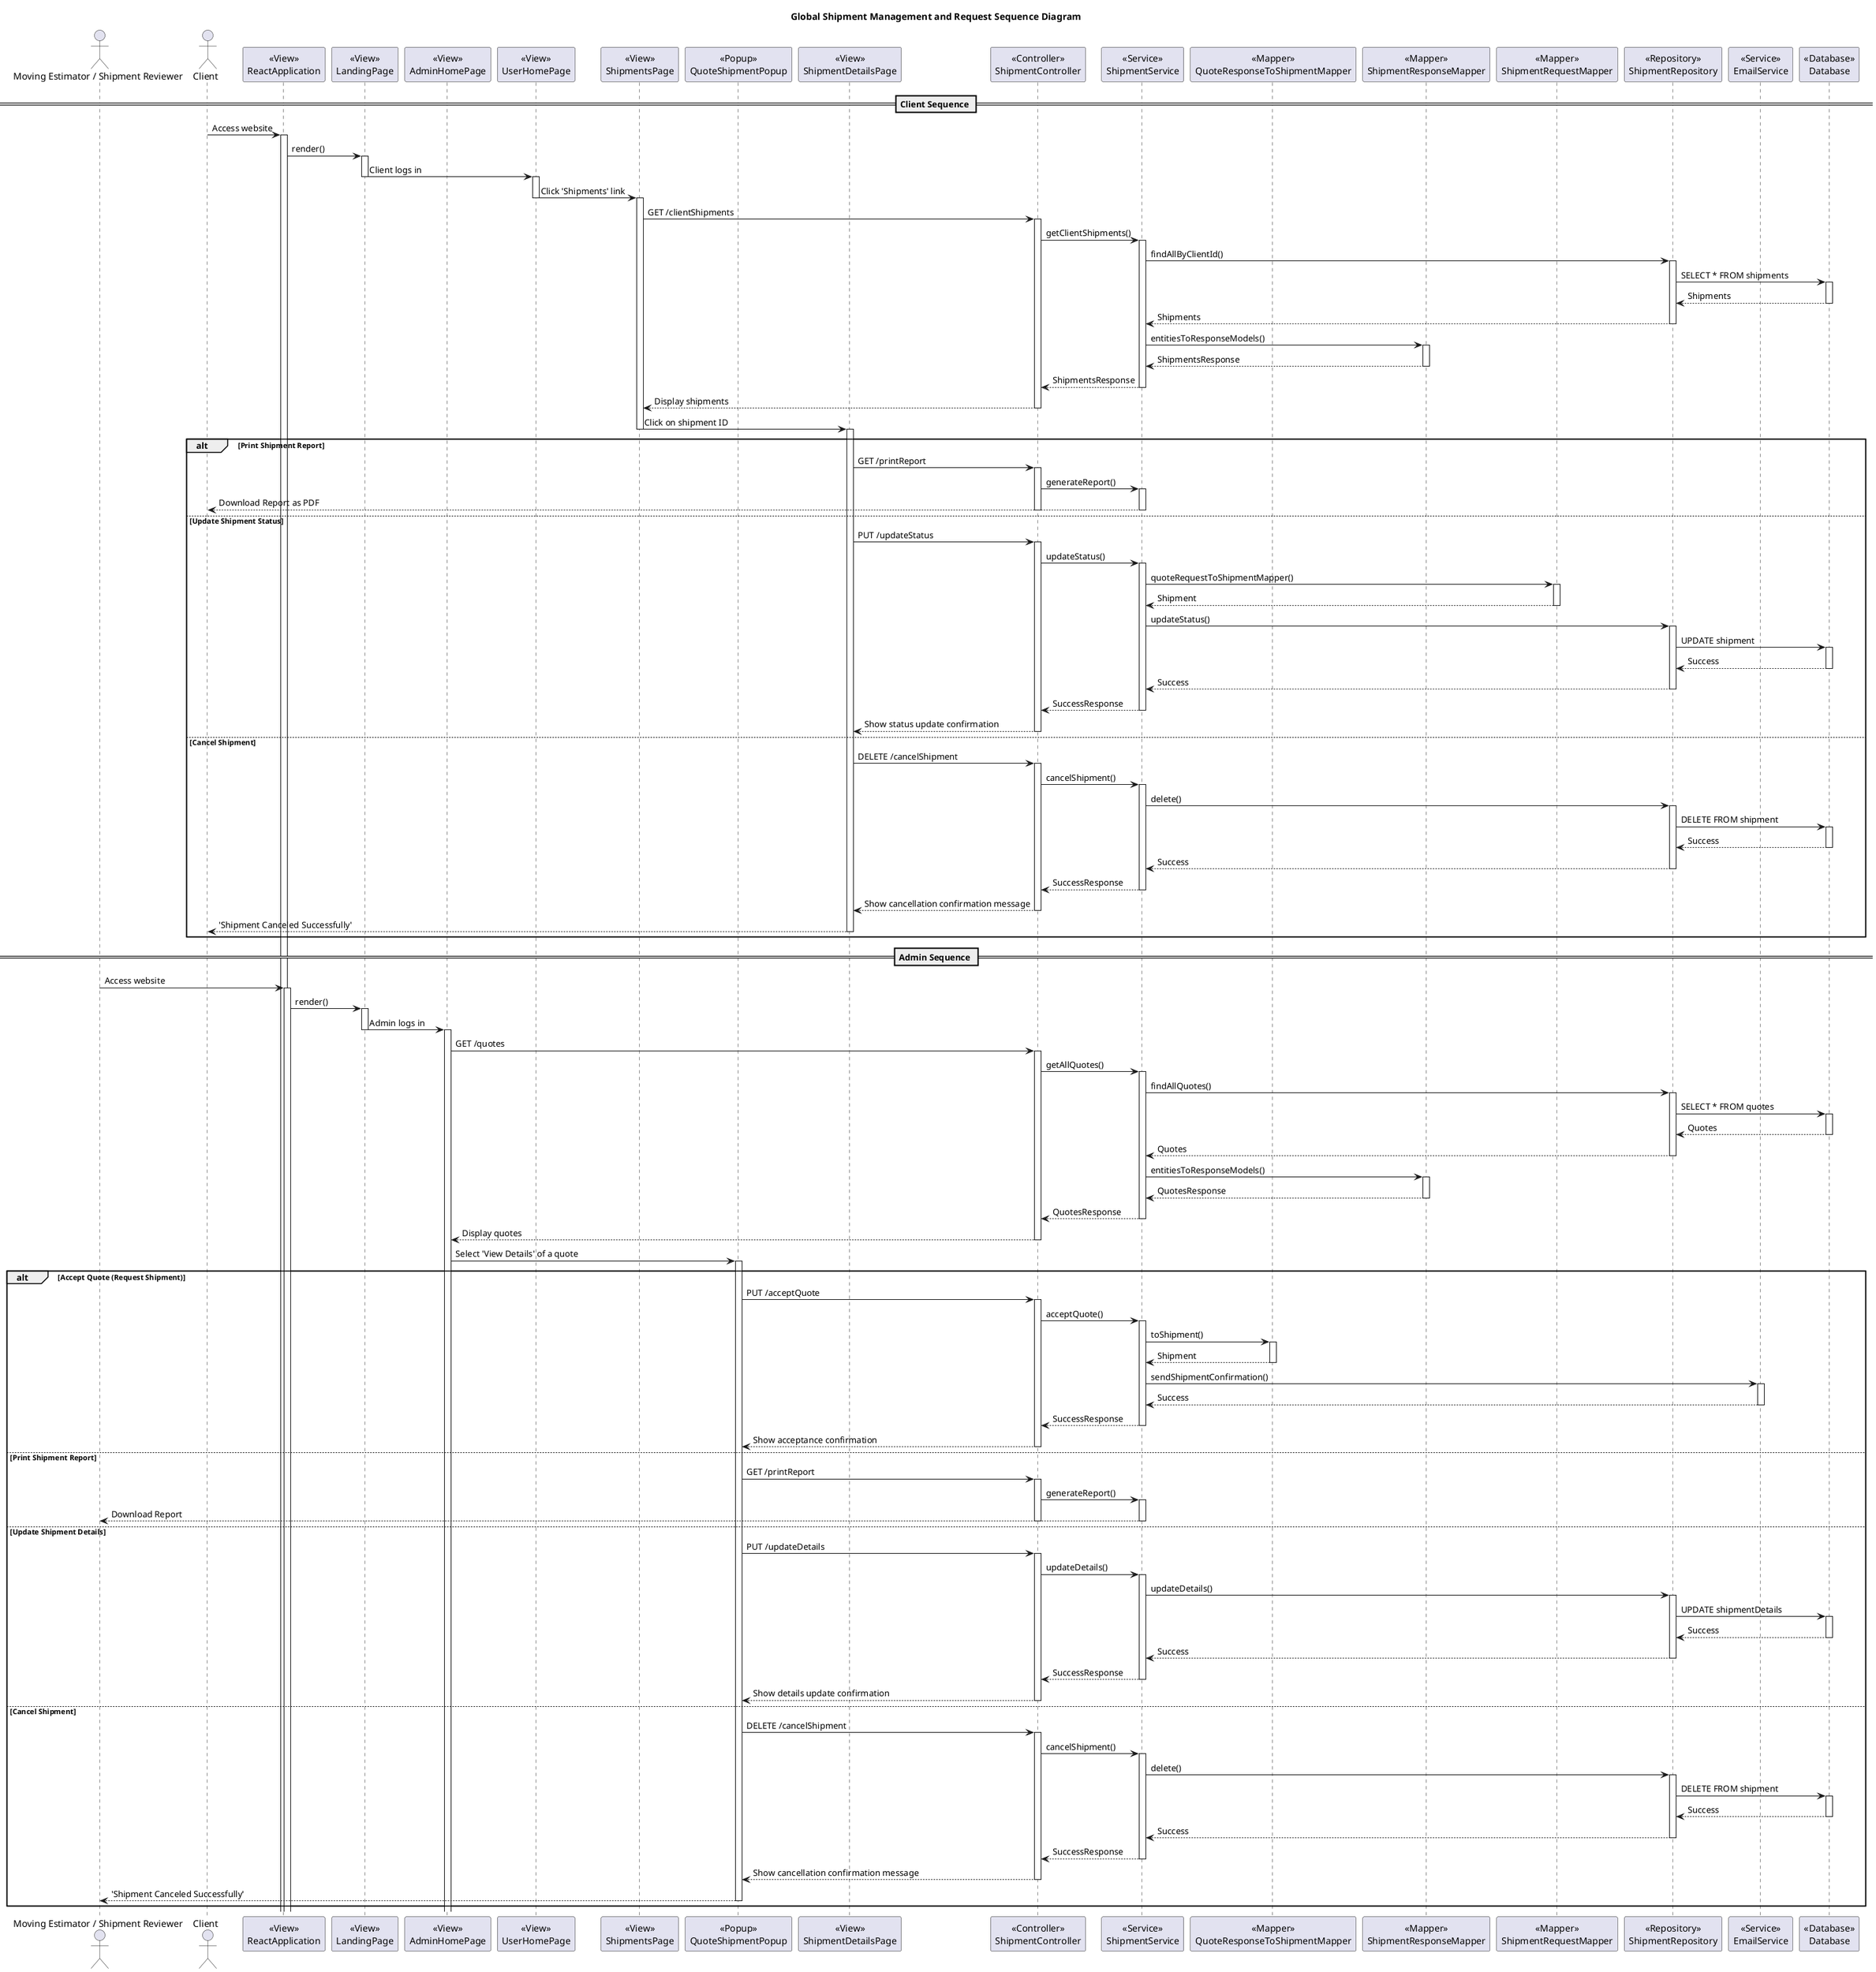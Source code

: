 @startuml
title Global Shipment Management and Request Sequence Diagram

actor "Moving Estimator / Shipment Reviewer" as Admin
actor Client

participant ReactApplication as "<<View>>\nReactApplication"
participant LandingPage as "<<View>>\nLandingPage"
participant AdminHomePage as "<<View>>\nAdminHomePage"
participant UserHomePage as "<<View>>\nUserHomePage"
participant ShipmentsPage as "<<View>>\nShipmentsPage"
participant QuoteShipmentPopup as "<<Popup>>\nQuoteShipmentPopup"
participant ShipmentDetailsPage as "<<View>>\nShipmentDetailsPage"
participant ShipmentController as "<<Controller>>\nShipmentController"
participant ShipmentService as "<<Service>>\nShipmentService"
participant QuoteResponseToShipmentMapper as "<<Mapper>>\nQuoteResponseToShipmentMapper"
participant ShipmentResponseMapper as "<<Mapper>>\nShipmentResponseMapper"
participant ShipmentRequestMapper as "<<Mapper>>\nShipmentRequestMapper"
participant ShipmentRepository as "<<Repository>>\nShipmentRepository"
participant EmailService as "<<Service>>\nEmailService"
participant Database as "<<Database>>\nDatabase"


== Client Sequence ==

Client -> ReactApplication : Access website
activate ReactApplication

ReactApplication -> LandingPage : render()
activate LandingPage

LandingPage -> UserHomePage : Client logs in
deactivate LandingPage
activate UserHomePage

UserHomePage -> ShipmentsPage : Click 'Shipments' link
deactivate UserHomePage
activate ShipmentsPage

ShipmentsPage -> ShipmentController : GET /clientShipments
activate ShipmentController

ShipmentController -> ShipmentService : getClientShipments()
activate ShipmentService

ShipmentService -> ShipmentRepository : findAllByClientId()
activate ShipmentRepository

ShipmentRepository -> Database : SELECT * FROM shipments
activate Database
Database --> ShipmentRepository : Shipments
deactivate Database

ShipmentRepository --> ShipmentService : Shipments
deactivate ShipmentRepository

ShipmentService -> ShipmentResponseMapper : entitiesToResponseModels()
activate ShipmentResponseMapper
ShipmentResponseMapper --> ShipmentService : ShipmentsResponse
deactivate ShipmentResponseMapper

ShipmentService --> ShipmentController : ShipmentsResponse
deactivate ShipmentService

ShipmentController --> ShipmentsPage : Display shipments
deactivate ShipmentController

ShipmentsPage -> ShipmentDetailsPage : Click on shipment ID
deactivate ShipmentsPage
activate ShipmentDetailsPage

alt Print Shipment Report
    ShipmentDetailsPage -> ShipmentController : GET /printReport
    activate ShipmentController
    ShipmentController -> ShipmentService : generateReport()
    activate ShipmentService
    ShipmentService --> Client : Download Report as PDF
    deactivate ShipmentService
    deactivate ShipmentController
else Update Shipment Status
    ShipmentDetailsPage -> ShipmentController : PUT /updateStatus
    activate ShipmentController
    ShipmentController -> ShipmentService : updateStatus()
    activate ShipmentService
    ShipmentService -> ShipmentRequestMapper : quoteRequestToShipmentMapper()
    activate ShipmentRequestMapper
    ShipmentRequestMapper --> ShipmentService : Shipment
    deactivate ShipmentRequestMapper
    ShipmentService -> ShipmentRepository : updateStatus()
    activate ShipmentRepository
    ShipmentRepository -> Database : UPDATE shipment
    activate Database
    Database --> ShipmentRepository : Success
    deactivate Database
    ShipmentRepository --> ShipmentService : Success
    deactivate ShipmentRepository
    ShipmentService --> ShipmentController : SuccessResponse
    deactivate ShipmentService
    ShipmentController --> ShipmentDetailsPage : Show status update confirmation
    deactivate ShipmentController
else Cancel Shipment
    ShipmentDetailsPage -> ShipmentController : DELETE /cancelShipment
    activate ShipmentController
    ShipmentController -> ShipmentService : cancelShipment()
    activate ShipmentService
    ShipmentService -> ShipmentRepository : delete()
    activate ShipmentRepository
    ShipmentRepository -> Database : DELETE FROM shipment
    activate Database
    Database --> ShipmentRepository : Success
    deactivate Database
    ShipmentRepository --> ShipmentService : Success
    deactivate ShipmentRepository
    ShipmentService --> ShipmentController : SuccessResponse
    deactivate ShipmentService
    ShipmentController --> ShipmentDetailsPage : Show cancellation confirmation message
    deactivate ShipmentController
    ShipmentDetailsPage --> Client : 'Shipment Canceled Successfully'
    deactivate ShipmentDetailsPage
end


== Admin Sequence ==

Admin -> ReactApplication : Access website
activate ReactApplication

ReactApplication -> LandingPage : render()
activate LandingPage

LandingPage -> AdminHomePage : Admin logs in
deactivate LandingPage
activate AdminHomePage

AdminHomePage -> ShipmentController : GET /quotes
activate ShipmentController

ShipmentController -> ShipmentService : getAllQuotes()
activate ShipmentService

ShipmentService -> ShipmentRepository : findAllQuotes()
activate ShipmentRepository

ShipmentRepository -> Database : SELECT * FROM quotes
activate Database
Database --> ShipmentRepository : Quotes
deactivate Database

ShipmentRepository --> ShipmentService : Quotes
deactivate ShipmentRepository

ShipmentService -> ShipmentResponseMapper : entitiesToResponseModels()
activate ShipmentResponseMapper
ShipmentResponseMapper --> ShipmentService : QuotesResponse
deactivate ShipmentResponseMapper

ShipmentService --> ShipmentController : QuotesResponse
deactivate ShipmentService

ShipmentController --> AdminHomePage : Display quotes
deactivate ShipmentController

AdminHomePage -> QuoteShipmentPopup : Select 'View Details' of a quote
activate QuoteShipmentPopup

alt Accept Quote (Request Shipment)
    QuoteShipmentPopup -> ShipmentController : PUT /acceptQuote
    activate ShipmentController
    ShipmentController -> ShipmentService : acceptQuote()
    activate ShipmentService
    ShipmentService -> QuoteResponseToShipmentMapper : toShipment()
    activate QuoteResponseToShipmentMapper
    QuoteResponseToShipmentMapper --> ShipmentService : Shipment
    deactivate QuoteResponseToShipmentMapper
    ShipmentService -> EmailService : sendShipmentConfirmation()
    activate EmailService
    EmailService --> ShipmentService : Success
    deactivate EmailService
    ShipmentService --> ShipmentController : SuccessResponse
    deactivate ShipmentService
    ShipmentController --> QuoteShipmentPopup : Show acceptance confirmation
    deactivate ShipmentController
else Print Shipment Report
    QuoteShipmentPopup -> ShipmentController : GET /printReport
    activate ShipmentController
    ShipmentController -> ShipmentService : generateReport()
    activate ShipmentService
    ShipmentService --> Admin : Download Report
    deactivate ShipmentService
    deactivate ShipmentController
else Update Shipment Details
    QuoteShipmentPopup -> ShipmentController : PUT /updateDetails
    activate ShipmentController
    ShipmentController -> ShipmentService : updateDetails()
    activate ShipmentService
    ShipmentService -> ShipmentRepository : updateDetails()
    activate ShipmentRepository
    ShipmentRepository -> Database : UPDATE shipmentDetails
    activate Database
    Database --> ShipmentRepository : Success
    deactivate Database
    ShipmentRepository --> ShipmentService : Success
    deactivate ShipmentRepository
    ShipmentService --> ShipmentController : SuccessResponse
    deactivate ShipmentService
    ShipmentController --> QuoteShipmentPopup : Show details update confirmation
    deactivate ShipmentController
else Cancel Shipment
    QuoteShipmentPopup -> ShipmentController : DELETE /cancelShipment
    activate ShipmentController
    ShipmentController -> ShipmentService : cancelShipment()
    activate ShipmentService
    ShipmentService -> ShipmentRepository : delete()
    activate ShipmentRepository
    ShipmentRepository -> Database : DELETE FROM shipment
    activate Database
    Database --> ShipmentRepository : Success
    deactivate Database
    ShipmentRepository --> ShipmentService : Success
    deactivate ShipmentRepository
    ShipmentService --> ShipmentController : SuccessResponse
    deactivate ShipmentService
    ShipmentController --> QuoteShipmentPopup : Show cancellation confirmation message
    deactivate ShipmentController
    QuoteShipmentPopup --> Admin : 'Shipment Canceled Successfully'
    deactivate QuoteShipmentPopup
end

@enduml
